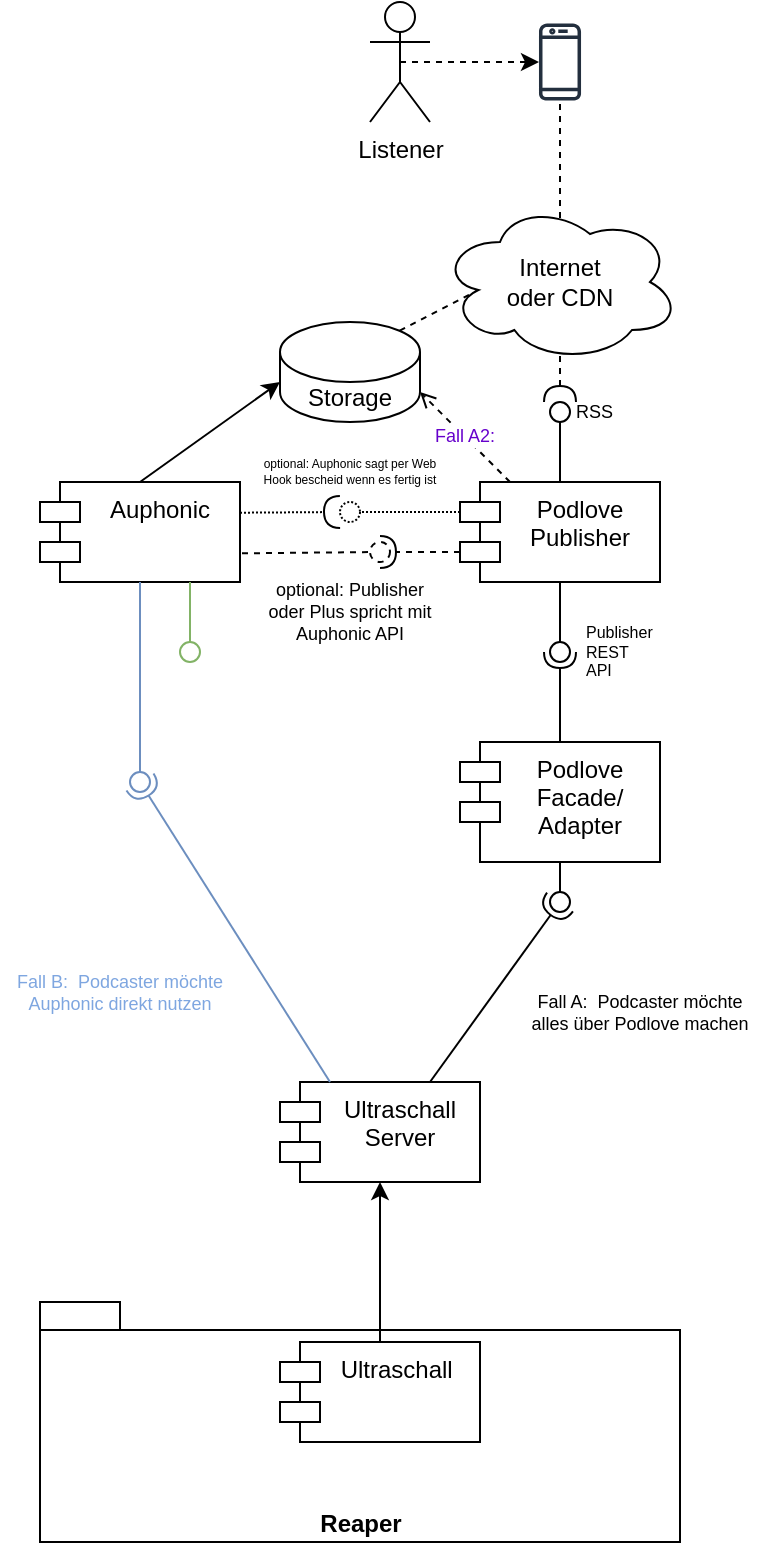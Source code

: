 <mxfile version="14.6.1" type="github">
  <diagram id="SWM0imsWkhvOMhAVbZhh" name="Page-1">
    <mxGraphModel dx="1272" dy="344" grid="1" gridSize="10" guides="1" tooltips="1" connect="1" arrows="1" fold="1" page="1" pageScale="1" pageWidth="827" pageHeight="1169" math="0" shadow="0">
      <root>
        <mxCell id="0" />
        <mxCell id="1" parent="0" />
        <mxCell id="tl7vN1ToMRpW4LTxkCwy-16" value="Reaper" style="shape=folder;fontStyle=1;spacingTop=10;tabWidth=40;tabHeight=14;tabPosition=left;html=1;verticalAlign=bottom;" parent="1" vertex="1">
          <mxGeometry x="-90" y="790" width="320" height="120" as="geometry" />
        </mxCell>
        <mxCell id="tl7vN1ToMRpW4LTxkCwy-2" value="" style="rounded=0;orthogonalLoop=1;jettySize=auto;html=1;endArrow=none;endFill=0;exitX=0.5;exitY=1;exitDx=0;exitDy=0;entryX=0.5;entryY=0.4;entryDx=0;entryDy=0;entryPerimeter=0;" parent="1" source="tl7vN1ToMRpW4LTxkCwy-5" target="tl7vN1ToMRpW4LTxkCwy-4" edge="1">
          <mxGeometry relative="1" as="geometry">
            <mxPoint x="-5" y="670" as="sourcePoint" />
          </mxGeometry>
        </mxCell>
        <mxCell id="tl7vN1ToMRpW4LTxkCwy-3" value="&lt;br&gt;&lt;br&gt;&lt;br&gt;&lt;br&gt;&lt;br&gt;&lt;br&gt;&lt;br&gt;&lt;br&gt;&lt;br&gt;" style="rounded=0;orthogonalLoop=1;jettySize=auto;html=1;endArrow=halfCircle;endFill=0;endSize=6;strokeWidth=1;entryX=0.5;entryY=0.5;entryDx=0;entryDy=0;entryPerimeter=0;exitX=0.75;exitY=0;exitDx=0;exitDy=0;" parent="1" source="tl7vN1ToMRpW4LTxkCwy-11" target="tl7vN1ToMRpW4LTxkCwy-4" edge="1">
          <mxGeometry relative="1" as="geometry">
            <mxPoint x="-5" y="810" as="sourcePoint" />
            <mxPoint x="-30" y="500" as="targetPoint" />
          </mxGeometry>
        </mxCell>
        <mxCell id="tl7vN1ToMRpW4LTxkCwy-4" value="" style="ellipse;whiteSpace=wrap;html=1;fontFamily=Helvetica;fontSize=12;fontColor=#000000;align=center;strokeColor=#000000;fillColor=#ffffff;points=[];aspect=fixed;resizable=0;" parent="1" vertex="1">
          <mxGeometry x="165" y="585" width="10" height="10" as="geometry" />
        </mxCell>
        <mxCell id="tl7vN1ToMRpW4LTxkCwy-5" value="Podlove &#xa;Facade/&#xa;Adapter" style="shape=module;align=left;spacingLeft=20;align=center;verticalAlign=top;" parent="1" vertex="1">
          <mxGeometry x="120" y="510" width="100" height="60" as="geometry" />
        </mxCell>
        <mxCell id="tl7vN1ToMRpW4LTxkCwy-6" value="Auphonic" style="shape=module;align=left;spacingLeft=20;align=center;verticalAlign=top;" parent="1" vertex="1">
          <mxGeometry x="-90" y="380" width="100" height="50" as="geometry" />
        </mxCell>
        <mxCell id="MJIcrGmKruiLnnVnNCzb-20" style="edgeStyle=none;orthogonalLoop=1;jettySize=auto;html=1;exitX=0.25;exitY=0;exitDx=0;exitDy=0;entryX=1;entryY=1;entryDx=0;entryDy=-15;entryPerimeter=0;dashed=1;fontSize=9;fontColor=#7EA6E0;startArrow=none;startFill=0;endArrow=open;endFill=0;strokeColor=#000000;" edge="1" parent="1" source="tl7vN1ToMRpW4LTxkCwy-7" target="tl7vN1ToMRpW4LTxkCwy-22">
          <mxGeometry relative="1" as="geometry" />
        </mxCell>
        <mxCell id="MJIcrGmKruiLnnVnNCzb-21" value="Fall A2:" style="edgeLabel;html=1;align=center;verticalAlign=middle;resizable=0;points=[];fontSize=9;fontColor=#6600CC;" vertex="1" connectable="0" parent="MJIcrGmKruiLnnVnNCzb-20">
          <mxGeometry x="0.019" relative="1" as="geometry">
            <mxPoint as="offset" />
          </mxGeometry>
        </mxCell>
        <mxCell id="tl7vN1ToMRpW4LTxkCwy-7" value="Podlove &#xa;Publisher&#xa;" style="shape=module;align=left;spacingLeft=20;align=center;verticalAlign=top;" parent="1" vertex="1">
          <mxGeometry x="120" y="380" width="100" height="50" as="geometry" />
        </mxCell>
        <mxCell id="tl7vN1ToMRpW4LTxkCwy-8" value="" style="rounded=0;orthogonalLoop=1;jettySize=auto;html=1;endArrow=none;endFill=0;exitX=0.5;exitY=1;exitDx=0;exitDy=0;" parent="1" source="tl7vN1ToMRpW4LTxkCwy-7" target="tl7vN1ToMRpW4LTxkCwy-10" edge="1">
          <mxGeometry relative="1" as="geometry">
            <mxPoint x="160" y="465" as="sourcePoint" />
          </mxGeometry>
        </mxCell>
        <mxCell id="tl7vN1ToMRpW4LTxkCwy-9" value="" style="rounded=0;orthogonalLoop=1;jettySize=auto;html=1;endArrow=halfCircle;endFill=0;endSize=6;strokeWidth=1;exitX=0.5;exitY=0;exitDx=0;exitDy=0;entryX=0.5;entryY=0.5;entryDx=0;entryDy=0;entryPerimeter=0;" parent="1" source="tl7vN1ToMRpW4LTxkCwy-5" target="tl7vN1ToMRpW4LTxkCwy-10" edge="1">
          <mxGeometry relative="1" as="geometry">
            <mxPoint x="200" y="465" as="sourcePoint" />
            <mxPoint x="170" y="470" as="targetPoint" />
          </mxGeometry>
        </mxCell>
        <mxCell id="tl7vN1ToMRpW4LTxkCwy-10" value="Publisher REST API" style="ellipse;whiteSpace=wrap;html=1;fontFamily=Helvetica;fontSize=8;fontColor=#000000;align=left;strokeColor=#000000;fillColor=#ffffff;points=[];aspect=fixed;resizable=0;spacingLeft=16;" parent="1" vertex="1">
          <mxGeometry x="165" y="460" width="10" height="10" as="geometry" />
        </mxCell>
        <mxCell id="tl7vN1ToMRpW4LTxkCwy-11" value="Ultraschall &#xa;Server" style="shape=module;align=left;spacingLeft=20;align=center;verticalAlign=top;" parent="1" vertex="1">
          <mxGeometry x="30" y="680" width="100" height="50" as="geometry" />
        </mxCell>
        <mxCell id="tl7vN1ToMRpW4LTxkCwy-12" value="" style="rounded=0;orthogonalLoop=1;jettySize=auto;html=1;endArrow=none;endFill=0;exitX=0.5;exitY=1;exitDx=0;exitDy=0;fillColor=#dae8fc;strokeColor=#6c8ebf;" parent="1" source="tl7vN1ToMRpW4LTxkCwy-6" target="tl7vN1ToMRpW4LTxkCwy-14" edge="1">
          <mxGeometry relative="1" as="geometry">
            <mxPoint x="-50" y="530" as="sourcePoint" />
          </mxGeometry>
        </mxCell>
        <mxCell id="tl7vN1ToMRpW4LTxkCwy-13" value="" style="rounded=0;orthogonalLoop=1;jettySize=auto;html=1;endArrow=halfCircle;endFill=0;endSize=6;strokeWidth=1;exitX=0.25;exitY=0;exitDx=0;exitDy=0;entryX=0.5;entryY=0.5;entryDx=0;entryDy=0;entryPerimeter=0;fillColor=#dae8fc;strokeColor=#6c8ebf;" parent="1" source="tl7vN1ToMRpW4LTxkCwy-11" target="tl7vN1ToMRpW4LTxkCwy-14" edge="1">
          <mxGeometry relative="1" as="geometry">
            <mxPoint x="-30" y="590" as="sourcePoint" />
            <mxPoint x="-50" y="530" as="targetPoint" />
          </mxGeometry>
        </mxCell>
        <mxCell id="tl7vN1ToMRpW4LTxkCwy-14" value="" style="ellipse;whiteSpace=wrap;html=1;fontFamily=Helvetica;fontSize=12;align=center;strokeColor=#6c8ebf;points=[];aspect=fixed;resizable=0;fillColor=none;" parent="1" vertex="1">
          <mxGeometry x="-45" y="525" width="10" height="10" as="geometry" />
        </mxCell>
        <mxCell id="tl7vN1ToMRpW4LTxkCwy-17" style="edgeStyle=orthogonalEdgeStyle;orthogonalLoop=1;jettySize=auto;html=1;exitX=0.5;exitY=0;exitDx=0;exitDy=0;curved=1;" parent="1" source="tl7vN1ToMRpW4LTxkCwy-15" target="tl7vN1ToMRpW4LTxkCwy-11" edge="1">
          <mxGeometry relative="1" as="geometry" />
        </mxCell>
        <mxCell id="tl7vN1ToMRpW4LTxkCwy-15" value="Ultraschall " style="shape=module;align=left;spacingLeft=20;align=center;verticalAlign=top;" parent="1" vertex="1">
          <mxGeometry x="30" y="810" width="100" height="50" as="geometry" />
        </mxCell>
        <mxCell id="tl7vN1ToMRpW4LTxkCwy-18" value="" style="rounded=0;orthogonalLoop=1;jettySize=auto;html=1;endArrow=none;endFill=0;exitX=1.01;exitY=0.713;exitDx=0;exitDy=0;dashed=1;exitPerimeter=0;" parent="1" source="tl7vN1ToMRpW4LTxkCwy-6" target="tl7vN1ToMRpW4LTxkCwy-20" edge="1">
          <mxGeometry relative="1" as="geometry">
            <mxPoint x="60" y="405" as="sourcePoint" />
          </mxGeometry>
        </mxCell>
        <mxCell id="tl7vN1ToMRpW4LTxkCwy-19" value="" style="rounded=0;orthogonalLoop=1;jettySize=auto;html=1;endArrow=halfCircle;endFill=0;entryX=0.5;entryY=0.5;entryDx=0;entryDy=0;endSize=6;strokeWidth=1;exitX=0;exitY=0;exitDx=0;exitDy=35;exitPerimeter=0;dashed=1;" parent="1" source="tl7vN1ToMRpW4LTxkCwy-7" target="tl7vN1ToMRpW4LTxkCwy-20" edge="1">
          <mxGeometry relative="1" as="geometry">
            <mxPoint x="100" y="405" as="sourcePoint" />
          </mxGeometry>
        </mxCell>
        <mxCell id="tl7vN1ToMRpW4LTxkCwy-20" value="" style="ellipse;whiteSpace=wrap;html=1;fontFamily=Helvetica;fontSize=12;fontColor=#000000;align=center;strokeColor=#000000;fillColor=#ffffff;points=[];aspect=fixed;resizable=0;dashed=1;" parent="1" vertex="1">
          <mxGeometry x="75" y="410" width="10" height="10" as="geometry" />
        </mxCell>
        <mxCell id="MJIcrGmKruiLnnVnNCzb-19" style="orthogonalLoop=1;jettySize=auto;html=1;exitX=0.855;exitY=0;exitDx=0;exitDy=4.35;exitPerimeter=0;entryX=0.16;entryY=0.55;entryDx=0;entryDy=0;entryPerimeter=0;dashed=1;fontSize=9;startArrow=none;startFill=0;endArrow=none;endFill=0;" edge="1" parent="1" source="tl7vN1ToMRpW4LTxkCwy-22" target="tl7vN1ToMRpW4LTxkCwy-23">
          <mxGeometry relative="1" as="geometry" />
        </mxCell>
        <mxCell id="tl7vN1ToMRpW4LTxkCwy-22" value="Storage" style="shape=cylinder3;whiteSpace=wrap;html=1;boundedLbl=1;backgroundOutline=1;size=15;" parent="1" vertex="1">
          <mxGeometry x="30" y="300" width="70" height="50" as="geometry" />
        </mxCell>
        <mxCell id="MJIcrGmKruiLnnVnNCzb-14" style="edgeStyle=orthogonalEdgeStyle;rounded=1;orthogonalLoop=1;jettySize=auto;html=1;dashed=1;fontSize=9;endArrow=none;endFill=0;startArrow=halfCircle;startFill=0;" edge="1" parent="1" source="tl7vN1ToMRpW4LTxkCwy-29" target="MJIcrGmKruiLnnVnNCzb-12">
          <mxGeometry relative="1" as="geometry" />
        </mxCell>
        <mxCell id="tl7vN1ToMRpW4LTxkCwy-23" value="Internet &lt;br&gt;oder CDN" style="ellipse;shape=cloud;whiteSpace=wrap;html=1;" parent="1" vertex="1">
          <mxGeometry x="110" y="240" width="120" height="80" as="geometry" />
        </mxCell>
        <mxCell id="tl7vN1ToMRpW4LTxkCwy-24" value="" style="rounded=0;orthogonalLoop=1;jettySize=auto;html=1;endArrow=none;endFill=0;exitX=0.75;exitY=1;exitDx=0;exitDy=0;fillColor=#d5e8d4;strokeColor=#82b366;" parent="1" source="tl7vN1ToMRpW4LTxkCwy-6" target="tl7vN1ToMRpW4LTxkCwy-26" edge="1">
          <mxGeometry relative="1" as="geometry">
            <mxPoint x="-10" y="465" as="sourcePoint" />
          </mxGeometry>
        </mxCell>
        <mxCell id="tl7vN1ToMRpW4LTxkCwy-26" value="" style="ellipse;whiteSpace=wrap;html=1;fontFamily=Helvetica;fontSize=12;align=center;strokeColor=#82b366;points=[];aspect=fixed;resizable=0;fillColor=none;" parent="1" vertex="1">
          <mxGeometry x="-20" y="460" width="10" height="10" as="geometry" />
        </mxCell>
        <mxCell id="tl7vN1ToMRpW4LTxkCwy-27" value="" style="rounded=0;orthogonalLoop=1;jettySize=auto;html=1;endArrow=none;endFill=0;exitX=0.5;exitY=0;exitDx=0;exitDy=0;" parent="1" source="tl7vN1ToMRpW4LTxkCwy-7" target="tl7vN1ToMRpW4LTxkCwy-29" edge="1">
          <mxGeometry relative="1" as="geometry">
            <mxPoint x="190" y="335" as="sourcePoint" />
          </mxGeometry>
        </mxCell>
        <mxCell id="tl7vN1ToMRpW4LTxkCwy-29" value="RSS" style="ellipse;whiteSpace=wrap;html=1;fontFamily=Helvetica;fontSize=9;fontColor=#000000;align=left;strokeColor=#000000;fillColor=#ffffff;points=[];aspect=fixed;resizable=0;spacingLeft=11;" parent="1" vertex="1">
          <mxGeometry x="165" y="340" width="10" height="10" as="geometry" />
        </mxCell>
        <mxCell id="MJIcrGmKruiLnnVnNCzb-1" value="" style="endArrow=classic;html=1;entryX=0;entryY=0;entryDx=0;entryDy=30;entryPerimeter=0;" edge="1" parent="1" target="tl7vN1ToMRpW4LTxkCwy-22">
          <mxGeometry width="50" height="50" relative="1" as="geometry">
            <mxPoint x="-40" y="380" as="sourcePoint" />
            <mxPoint x="10" y="330" as="targetPoint" />
          </mxGeometry>
        </mxCell>
        <mxCell id="MJIcrGmKruiLnnVnNCzb-11" style="edgeStyle=orthogonalEdgeStyle;rounded=1;orthogonalLoop=1;jettySize=auto;html=1;exitX=0.5;exitY=0.5;exitDx=0;exitDy=0;exitPerimeter=0;fontSize=9;dashed=1;" edge="1" parent="1" source="MJIcrGmKruiLnnVnNCzb-3" target="MJIcrGmKruiLnnVnNCzb-12">
          <mxGeometry relative="1" as="geometry">
            <mxPoint x="170" y="200" as="targetPoint" />
          </mxGeometry>
        </mxCell>
        <mxCell id="MJIcrGmKruiLnnVnNCzb-3" value="Listener" style="shape=umlActor;verticalLabelPosition=bottom;verticalAlign=top;html=1;outlineConnect=0;" vertex="1" parent="1">
          <mxGeometry x="75" y="140" width="30" height="60" as="geometry" />
        </mxCell>
        <mxCell id="MJIcrGmKruiLnnVnNCzb-12" value="" style="outlineConnect=0;fontColor=#232F3E;gradientColor=none;fillColor=#232F3E;strokeColor=none;dashed=0;verticalLabelPosition=bottom;verticalAlign=top;align=center;html=1;fontSize=12;fontStyle=0;aspect=fixed;pointerEvents=1;shape=mxgraph.aws4.mobile_client;" vertex="1" parent="1">
          <mxGeometry x="159.49" y="150" width="21.03" height="40" as="geometry" />
        </mxCell>
        <mxCell id="MJIcrGmKruiLnnVnNCzb-16" value="Fall A: &amp;nbsp;Podcaster möchte alles über Podlove machen" style="text;html=1;strokeColor=none;fillColor=none;align=center;verticalAlign=middle;whiteSpace=wrap;rounded=0;fontSize=9;" vertex="1" parent="1">
          <mxGeometry x="150" y="620" width="120" height="50" as="geometry" />
        </mxCell>
        <mxCell id="MJIcrGmKruiLnnVnNCzb-17" value="Fall B: &amp;nbsp;Podcaster möchte Auphonic direkt nutzen" style="text;html=1;align=center;verticalAlign=middle;whiteSpace=wrap;rounded=0;fontSize=9;fontColor=#7EA6E0;" vertex="1" parent="1">
          <mxGeometry x="-110" y="610" width="120" height="50" as="geometry" />
        </mxCell>
        <mxCell id="MJIcrGmKruiLnnVnNCzb-18" value="optional: Publisher oder Plus spricht mit Auphonic API" style="text;html=1;strokeColor=none;fillColor=none;align=center;verticalAlign=middle;whiteSpace=wrap;rounded=0;fontSize=9;" vertex="1" parent="1">
          <mxGeometry x="20" y="420" width="90" height="50" as="geometry" />
        </mxCell>
        <mxCell id="MJIcrGmKruiLnnVnNCzb-23" value="" style="rounded=0;orthogonalLoop=1;jettySize=auto;html=1;endArrow=none;endFill=0;exitX=0;exitY=0;exitDx=0;exitDy=15;dashed=1;exitPerimeter=0;dashPattern=1 1;" edge="1" parent="1" target="MJIcrGmKruiLnnVnNCzb-25" source="tl7vN1ToMRpW4LTxkCwy-7">
          <mxGeometry relative="1" as="geometry">
            <mxPoint x="20" y="415" as="sourcePoint" />
          </mxGeometry>
        </mxCell>
        <mxCell id="MJIcrGmKruiLnnVnNCzb-24" value="" style="rounded=0;orthogonalLoop=1;jettySize=auto;html=1;endArrow=halfCircle;endFill=0;endSize=6;strokeWidth=1;exitX=1;exitY=0.307;exitDx=0;exitDy=0;dashed=1;exitPerimeter=0;dashPattern=1 1;" edge="1" parent="1" target="MJIcrGmKruiLnnVnNCzb-25" source="tl7vN1ToMRpW4LTxkCwy-6">
          <mxGeometry relative="1" as="geometry">
            <mxPoint x="140" y="415" as="sourcePoint" />
            <mxPoint x="60" y="393" as="targetPoint" />
            <Array as="points" />
          </mxGeometry>
        </mxCell>
        <mxCell id="MJIcrGmKruiLnnVnNCzb-25" value="" style="ellipse;whiteSpace=wrap;html=1;fontFamily=Helvetica;fontSize=12;fontColor=#000000;align=center;strokeColor=#000000;fillColor=#ffffff;points=[];aspect=fixed;resizable=0;dashed=1;dashPattern=1 1;" vertex="1" parent="1">
          <mxGeometry x="60" y="390" width="10" height="10" as="geometry" />
        </mxCell>
        <mxCell id="MJIcrGmKruiLnnVnNCzb-29" value="optional: Auphonic sagt per Web Hook bescheid wenn es fertig ist" style="text;html=1;strokeColor=none;fillColor=none;align=center;verticalAlign=middle;whiteSpace=wrap;rounded=0;fontSize=6;dashed=1;dashPattern=1 2;" vertex="1" parent="1">
          <mxGeometry x="20" y="360" width="90" height="30" as="geometry" />
        </mxCell>
      </root>
    </mxGraphModel>
  </diagram>
</mxfile>
